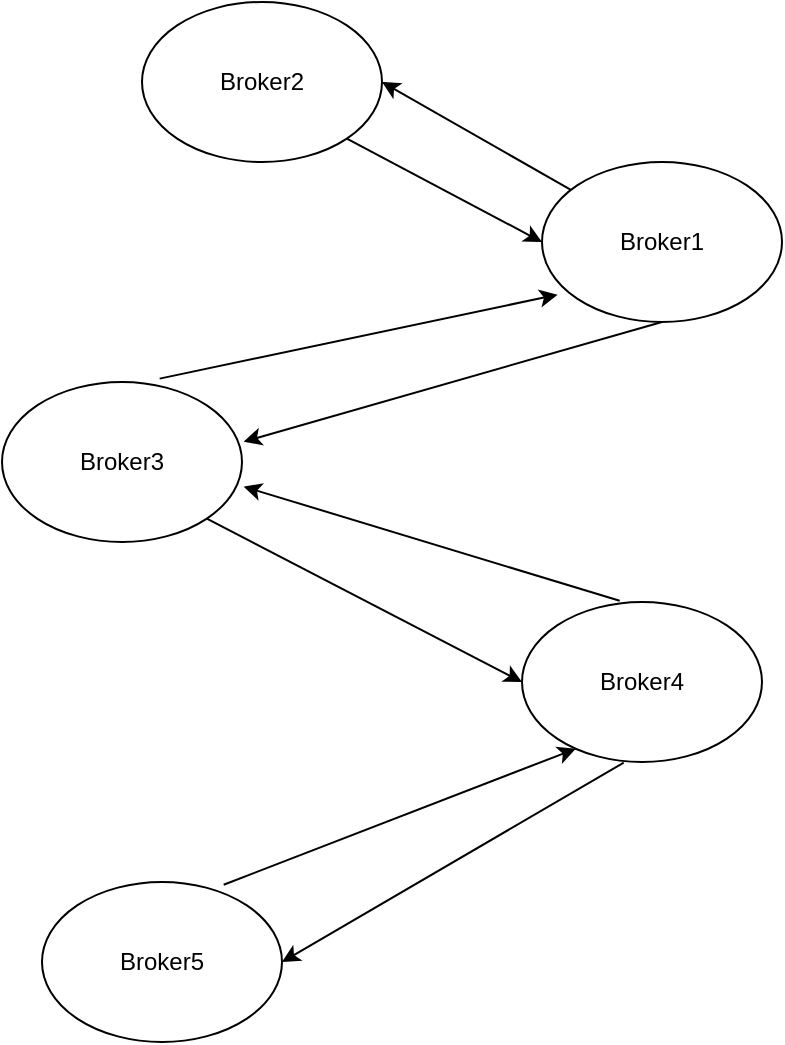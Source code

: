 <mxfile>
    <diagram id="AbsdbPDR0fnZVWkpKIAN" name="Page-1">
        <mxGraphModel dx="928" dy="1779" grid="1" gridSize="10" guides="1" tooltips="1" connect="1" arrows="1" fold="1" page="1" pageScale="1" pageWidth="827" pageHeight="1169" math="0" shadow="0">
            <root>
                <mxCell id="0"/>
                <mxCell id="1" parent="0"/>
                <mxCell id="2" value="Broker3" style="ellipse;whiteSpace=wrap;html=1;" vertex="1" parent="1">
                    <mxGeometry x="140" y="160" width="120" height="80" as="geometry"/>
                </mxCell>
                <mxCell id="4" value="Broker2" style="ellipse;whiteSpace=wrap;html=1;" vertex="1" parent="1">
                    <mxGeometry x="210" y="-30" width="120" height="80" as="geometry"/>
                </mxCell>
                <mxCell id="5" value="Broker4" style="ellipse;whiteSpace=wrap;html=1;" vertex="1" parent="1">
                    <mxGeometry x="400" y="270" width="120" height="80" as="geometry"/>
                </mxCell>
                <mxCell id="6" value="Broker1" style="ellipse;whiteSpace=wrap;html=1;" vertex="1" parent="1">
                    <mxGeometry x="410" y="50" width="120" height="80" as="geometry"/>
                </mxCell>
                <mxCell id="7" value="Broker5" style="ellipse;whiteSpace=wrap;html=1;" vertex="1" parent="1">
                    <mxGeometry x="160" y="410" width="120" height="80" as="geometry"/>
                </mxCell>
                <mxCell id="9" value="" style="endArrow=classic;html=1;entryX=1;entryY=0.5;entryDx=0;entryDy=0;" edge="1" parent="1" source="6" target="4">
                    <mxGeometry width="50" height="50" relative="1" as="geometry">
                        <mxPoint x="470" y="340" as="sourcePoint"/>
                        <mxPoint x="520" y="290" as="targetPoint"/>
                    </mxGeometry>
                </mxCell>
                <mxCell id="10" value="" style="endArrow=classic;html=1;exitX=0.5;exitY=1;exitDx=0;exitDy=0;entryX=1.007;entryY=0.373;entryDx=0;entryDy=0;entryPerimeter=0;" edge="1" parent="1" source="6" target="2">
                    <mxGeometry width="50" height="50" relative="1" as="geometry">
                        <mxPoint x="470" y="340" as="sourcePoint"/>
                        <mxPoint x="130" y="200" as="targetPoint"/>
                    </mxGeometry>
                </mxCell>
                <mxCell id="11" value="" style="endArrow=classic;html=1;exitX=1;exitY=1;exitDx=0;exitDy=0;entryX=0;entryY=0.5;entryDx=0;entryDy=0;" edge="1" parent="1" source="4" target="6">
                    <mxGeometry width="50" height="50" relative="1" as="geometry">
                        <mxPoint x="470" y="340" as="sourcePoint"/>
                        <mxPoint x="520" y="290" as="targetPoint"/>
                    </mxGeometry>
                </mxCell>
                <mxCell id="12" value="" style="endArrow=classic;html=1;exitX=0.657;exitY=-0.021;exitDx=0;exitDy=0;exitPerimeter=0;entryX=0.065;entryY=0.829;entryDx=0;entryDy=0;entryPerimeter=0;" edge="1" parent="1" source="2" target="6">
                    <mxGeometry width="50" height="50" relative="1" as="geometry">
                        <mxPoint x="470" y="340" as="sourcePoint"/>
                        <mxPoint x="520" y="290" as="targetPoint"/>
                    </mxGeometry>
                </mxCell>
                <mxCell id="13" value="" style="endArrow=classic;html=1;exitX=1;exitY=1;exitDx=0;exitDy=0;entryX=0;entryY=0.5;entryDx=0;entryDy=0;" edge="1" parent="1" source="2" target="5">
                    <mxGeometry width="50" height="50" relative="1" as="geometry">
                        <mxPoint x="470" y="340" as="sourcePoint"/>
                        <mxPoint x="390" y="270" as="targetPoint"/>
                    </mxGeometry>
                </mxCell>
                <mxCell id="14" value="" style="endArrow=classic;html=1;exitX=0.407;exitY=-0.008;exitDx=0;exitDy=0;entryX=1.007;entryY=0.654;entryDx=0;entryDy=0;entryPerimeter=0;exitPerimeter=0;" edge="1" parent="1" source="5" target="2">
                    <mxGeometry width="50" height="50" relative="1" as="geometry">
                        <mxPoint x="132.426" y="248.284" as="sourcePoint"/>
                        <mxPoint x="400" y="280" as="targetPoint"/>
                    </mxGeometry>
                </mxCell>
                <mxCell id="15" value="" style="endArrow=classic;html=1;exitX=0.757;exitY=0.017;exitDx=0;exitDy=0;exitPerimeter=0;entryX=0.224;entryY=0.917;entryDx=0;entryDy=0;entryPerimeter=0;" edge="1" parent="1" source="7" target="5">
                    <mxGeometry width="50" height="50" relative="1" as="geometry">
                        <mxPoint x="470" y="340" as="sourcePoint"/>
                        <mxPoint x="520" y="290" as="targetPoint"/>
                    </mxGeometry>
                </mxCell>
                <mxCell id="16" value="" style="endArrow=classic;html=1;exitX=0.424;exitY=1.004;exitDx=0;exitDy=0;exitPerimeter=0;entryX=1;entryY=0.5;entryDx=0;entryDy=0;" edge="1" parent="1" source="5" target="7">
                    <mxGeometry width="50" height="50" relative="1" as="geometry">
                        <mxPoint x="470" y="340" as="sourcePoint"/>
                        <mxPoint x="520" y="290" as="targetPoint"/>
                    </mxGeometry>
                </mxCell>
            </root>
        </mxGraphModel>
    </diagram>
</mxfile>